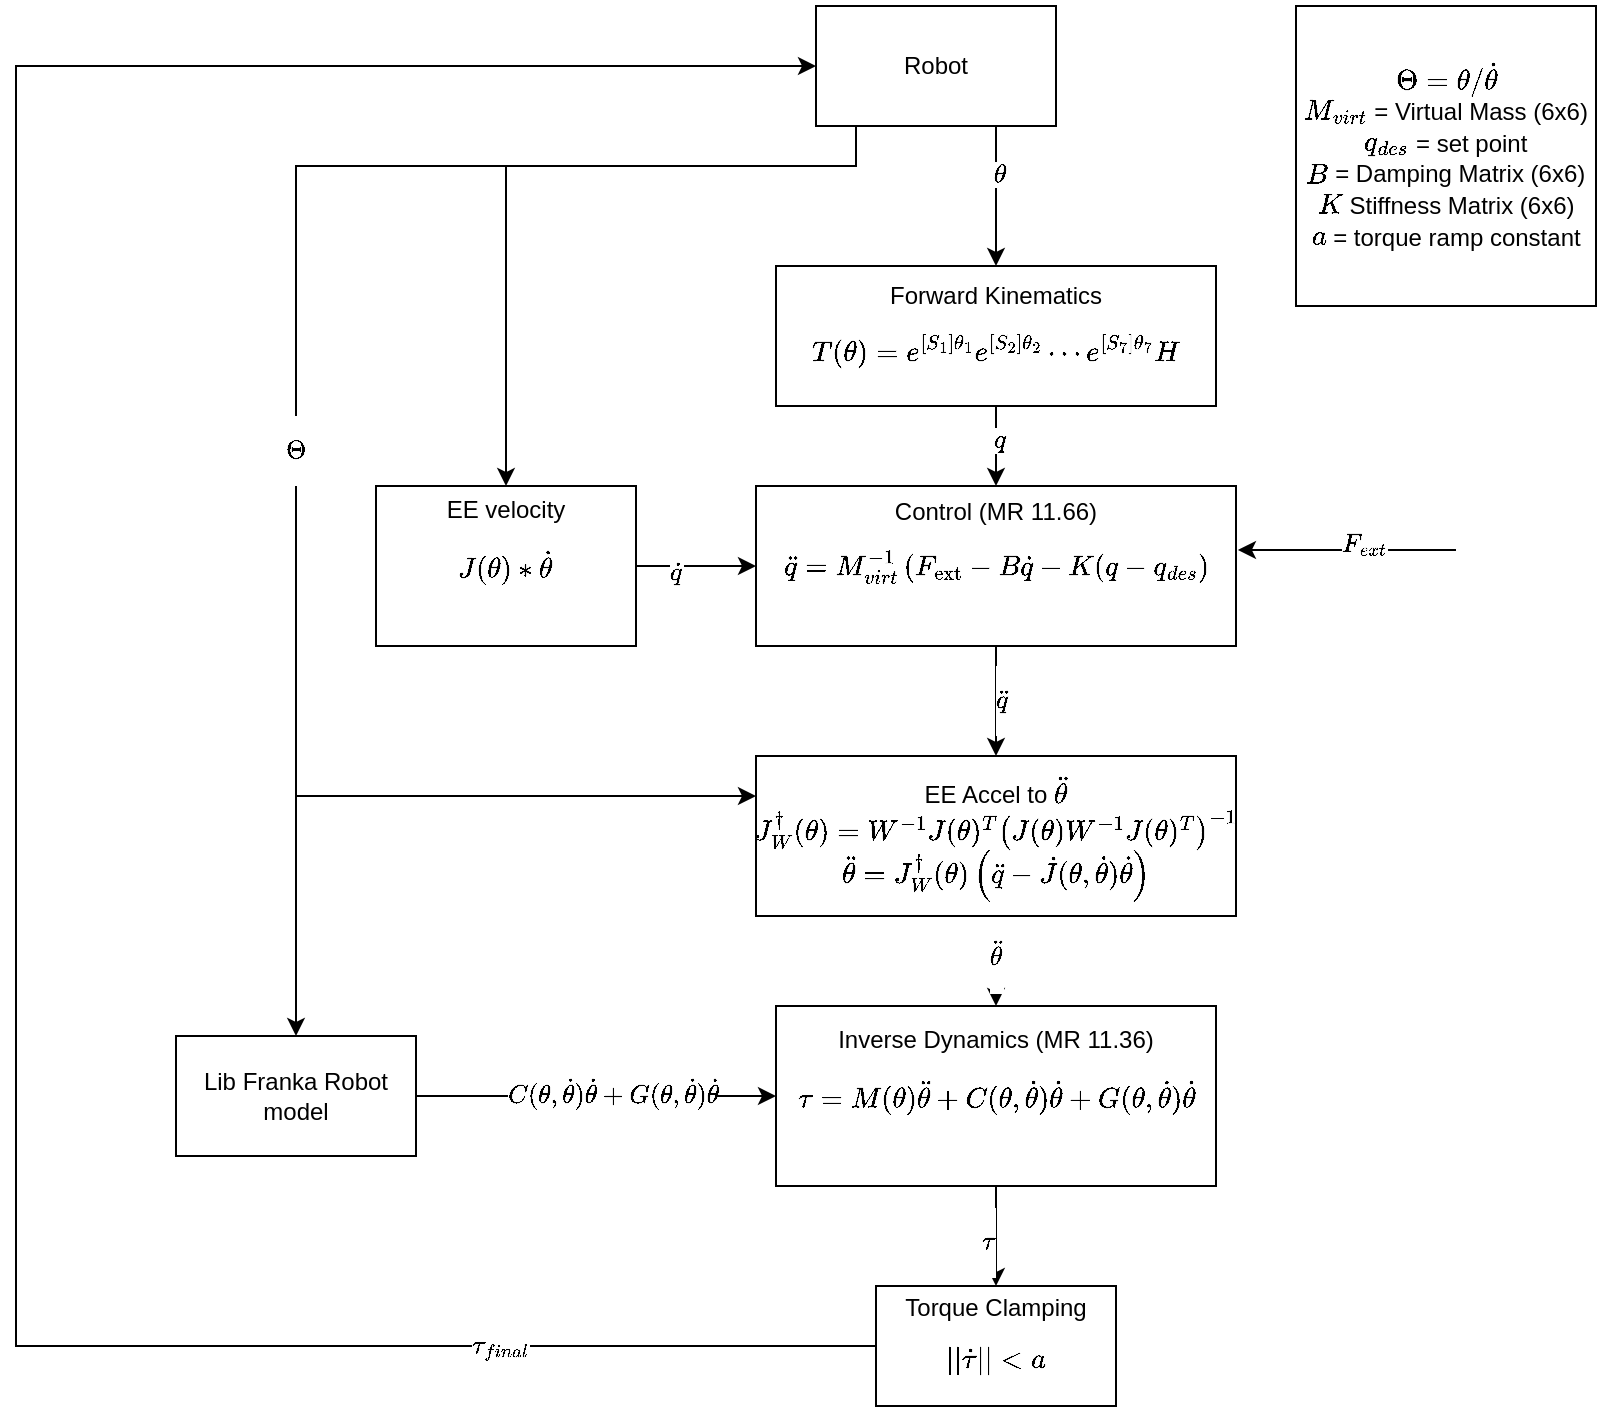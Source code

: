 <mxfile version="27.2.0">
  <diagram name="Page-1" id="zEqlK7t6ldvu853xDJui">
    <mxGraphModel dx="1360" dy="765" grid="1" gridSize="10" guides="1" tooltips="1" connect="1" arrows="1" fold="1" page="1" pageScale="1" pageWidth="850" pageHeight="1100" math="1" shadow="0">
      <root>
        <mxCell id="0" />
        <mxCell id="1" parent="0" />
        <mxCell id="jYTH6Jz3JsOvPJAKBcka-1" value="&lt;div&gt;Robot&lt;/div&gt;" style="rounded=0;whiteSpace=wrap;html=1;" parent="1" vertex="1">
          <mxGeometry x="440" y="20" width="120" height="60" as="geometry" />
        </mxCell>
        <mxCell id="jYTH6Jz3JsOvPJAKBcka-69" style="edgeStyle=orthogonalEdgeStyle;rounded=0;orthogonalLoop=1;jettySize=auto;html=1;exitX=0.5;exitY=1;exitDx=0;exitDy=0;entryX=0.5;entryY=0;entryDx=0;entryDy=0;" parent="1" source="jYTH6Jz3JsOvPJAKBcka-4" target="jYTH6Jz3JsOvPJAKBcka-5" edge="1">
          <mxGeometry relative="1" as="geometry" />
        </mxCell>
        <mxCell id="jYTH6Jz3JsOvPJAKBcka-70" value="$$\tau$$" style="edgeLabel;html=1;align=center;verticalAlign=middle;resizable=0;points=[];" parent="jYTH6Jz3JsOvPJAKBcka-69" vertex="1" connectable="0">
          <mxGeometry x="0.12" y="-4" relative="1" as="geometry">
            <mxPoint as="offset" />
          </mxGeometry>
        </mxCell>
        <mxCell id="jYTH6Jz3JsOvPJAKBcka-4" value="&lt;div&gt;Inverse Dynamics (MR 11.36)&lt;/div&gt;&lt;div&gt;$$\tau = M(\theta)\ddot{\theta} + C(\theta, \dot{\theta})\dot{\theta} + G(\theta, \dot{\theta})\dot{\theta}$$&lt;br&gt;&lt;/div&gt;" style="rounded=0;whiteSpace=wrap;html=1;" parent="1" vertex="1">
          <mxGeometry x="420" y="520" width="220" height="90" as="geometry" />
        </mxCell>
        <mxCell id="jYTH6Jz3JsOvPJAKBcka-73" style="edgeStyle=orthogonalEdgeStyle;rounded=0;orthogonalLoop=1;jettySize=auto;html=1;exitX=0;exitY=0.5;exitDx=0;exitDy=0;entryX=0;entryY=0.5;entryDx=0;entryDy=0;" parent="1" source="jYTH6Jz3JsOvPJAKBcka-5" target="jYTH6Jz3JsOvPJAKBcka-1" edge="1">
          <mxGeometry relative="1" as="geometry">
            <Array as="points">
              <mxPoint x="40" y="690" />
              <mxPoint x="40" y="50" />
            </Array>
          </mxGeometry>
        </mxCell>
        <mxCell id="jYTH6Jz3JsOvPJAKBcka-74" value="$$\tau_{final}$$" style="edgeLabel;html=1;align=center;verticalAlign=middle;resizable=0;points=[];" parent="jYTH6Jz3JsOvPJAKBcka-73" vertex="1" connectable="0">
          <mxGeometry x="-0.744" relative="1" as="geometry">
            <mxPoint as="offset" />
          </mxGeometry>
        </mxCell>
        <mxCell id="jYTH6Jz3JsOvPJAKBcka-5" value="&lt;div&gt;Torque Clamping&lt;/div&gt;$$||\dot\tau|| &amp;lt; a$$" style="rounded=0;whiteSpace=wrap;html=1;" parent="1" vertex="1">
          <mxGeometry x="470" y="660" width="120" height="60" as="geometry" />
        </mxCell>
        <mxCell id="jYTH6Jz3JsOvPJAKBcka-61" style="edgeStyle=orthogonalEdgeStyle;rounded=0;orthogonalLoop=1;jettySize=auto;html=1;exitX=0.5;exitY=1;exitDx=0;exitDy=0;entryX=0.5;entryY=0;entryDx=0;entryDy=0;" parent="1" source="jYTH6Jz3JsOvPJAKBcka-6" target="jYTH6Jz3JsOvPJAKBcka-4" edge="1">
          <mxGeometry relative="1" as="geometry" />
        </mxCell>
        <mxCell id="jYTH6Jz3JsOvPJAKBcka-62" value="$$\ddot{\theta}$$" style="edgeLabel;html=1;align=center;verticalAlign=middle;resizable=0;points=[];" parent="jYTH6Jz3JsOvPJAKBcka-61" vertex="1" connectable="0">
          <mxGeometry x="-0.156" relative="1" as="geometry">
            <mxPoint as="offset" />
          </mxGeometry>
        </mxCell>
        <mxCell id="jYTH6Jz3JsOvPJAKBcka-6" value="EE Accel to \(\ddot{\theta}\)&lt;br&gt;\(J^{\dagger}_W(\theta) = W^{-1} J(\theta)^T \left( J(\theta) W^{-1} J(\theta)^T \right)^{-1}\)&lt;br&gt;\(\ddot{\theta} =&amp;nbsp;J^{\dagger}_W(\theta) \left( \ddot{q} - \dot{J}(\theta, \dot{\theta}) \dot{\theta} \right)&lt;br&gt;\)" style="rounded=0;whiteSpace=wrap;html=1;" parent="1" vertex="1">
          <mxGeometry x="410" y="395" width="240" height="80" as="geometry" />
        </mxCell>
        <mxCell id="jYTH6Jz3JsOvPJAKBcka-20" style="edgeStyle=orthogonalEdgeStyle;rounded=0;orthogonalLoop=1;jettySize=auto;html=1;exitX=0.75;exitY=1;exitDx=0;exitDy=0;entryX=0.5;entryY=0;entryDx=0;entryDy=0;" parent="1" source="jYTH6Jz3JsOvPJAKBcka-1" target="jYTH6Jz3JsOvPJAKBcka-17" edge="1">
          <mxGeometry relative="1" as="geometry">
            <mxPoint x="520" y="80" as="sourcePoint" />
          </mxGeometry>
        </mxCell>
        <mxCell id="jYTH6Jz3JsOvPJAKBcka-21" value="\(\theta\)" style="edgeLabel;html=1;align=center;verticalAlign=middle;resizable=0;points=[];" parent="jYTH6Jz3JsOvPJAKBcka-20" vertex="1" connectable="0">
          <mxGeometry x="-0.333" y="2" relative="1" as="geometry">
            <mxPoint as="offset" />
          </mxGeometry>
        </mxCell>
        <mxCell id="jYTH6Jz3JsOvPJAKBcka-54" style="edgeStyle=orthogonalEdgeStyle;rounded=0;orthogonalLoop=1;jettySize=auto;html=1;exitX=0;exitY=1;exitDx=0;exitDy=0;entryX=0;entryY=0.25;entryDx=0;entryDy=0;" parent="1" target="jYTH6Jz3JsOvPJAKBcka-6" edge="1">
          <mxGeometry relative="1" as="geometry">
            <Array as="points">
              <mxPoint x="460" y="100" />
              <mxPoint x="180" y="100" />
              <mxPoint x="180" y="415" />
            </Array>
            <mxPoint x="460" y="80" as="sourcePoint" />
          </mxGeometry>
        </mxCell>
        <mxCell id="jYTH6Jz3JsOvPJAKBcka-56" value="$$\Theta$$" style="edgeLabel;html=1;align=center;verticalAlign=middle;resizable=0;points=[];" parent="jYTH6Jz3JsOvPJAKBcka-54" vertex="1" connectable="0">
          <mxGeometry x="0.046" relative="1" as="geometry">
            <mxPoint as="offset" />
          </mxGeometry>
        </mxCell>
        <mxCell id="jYTH6Jz3JsOvPJAKBcka-36" style="edgeStyle=orthogonalEdgeStyle;rounded=0;orthogonalLoop=1;jettySize=auto;html=1;exitX=0.5;exitY=1;exitDx=0;exitDy=0;entryX=0.5;entryY=0;entryDx=0;entryDy=0;" parent="1" source="jYTH6Jz3JsOvPJAKBcka-17" target="jYTH6Jz3JsOvPJAKBcka-18" edge="1">
          <mxGeometry relative="1" as="geometry" />
        </mxCell>
        <mxCell id="K6AiGifMPzE6-kjP8r4b-8" value="\(q\)" style="edgeLabel;html=1;align=center;verticalAlign=middle;resizable=0;points=[];" vertex="1" connectable="0" parent="jYTH6Jz3JsOvPJAKBcka-36">
          <mxGeometry x="-0.15" y="2" relative="1" as="geometry">
            <mxPoint as="offset" />
          </mxGeometry>
        </mxCell>
        <mxCell id="jYTH6Jz3JsOvPJAKBcka-17" value="Forward Kinematics&lt;br&gt;$$T(\theta) = e^{[S_1]\theta_1} e^{[S_2]\theta_2} \cdots e^{[S_7]\theta_7} H&lt;br&gt;$$" style="rounded=0;whiteSpace=wrap;html=1;" parent="1" vertex="1">
          <mxGeometry x="420" y="150" width="220" height="70" as="geometry" />
        </mxCell>
        <mxCell id="jYTH6Jz3JsOvPJAKBcka-48" style="edgeStyle=orthogonalEdgeStyle;rounded=0;orthogonalLoop=1;jettySize=auto;html=1;exitX=0.5;exitY=1;exitDx=0;exitDy=0;entryX=0.5;entryY=0;entryDx=0;entryDy=0;" parent="1" source="jYTH6Jz3JsOvPJAKBcka-18" target="jYTH6Jz3JsOvPJAKBcka-6" edge="1">
          <mxGeometry relative="1" as="geometry" />
        </mxCell>
        <mxCell id="jYTH6Jz3JsOvPJAKBcka-51" value="$$\ddot{q}$$" style="edgeLabel;html=1;align=center;verticalAlign=middle;resizable=0;points=[];" parent="jYTH6Jz3JsOvPJAKBcka-48" vertex="1" connectable="0">
          <mxGeometry x="-0.018" y="3" relative="1" as="geometry">
            <mxPoint as="offset" />
          </mxGeometry>
        </mxCell>
        <mxCell id="jYTH6Jz3JsOvPJAKBcka-18" value="&lt;div&gt;Control (MR 11.66)&lt;br&gt;&lt;/div&gt;&lt;div&gt;$$\ddot{q} = M_{virt}^{-1} \left( F_{\text{ext}} - B \dot{q} - K (q - q_{des} \right)&lt;br&gt;$$&lt;br&gt;&lt;/div&gt;" style="rounded=0;whiteSpace=wrap;html=1;" parent="1" vertex="1">
          <mxGeometry x="410" y="260" width="240" height="80" as="geometry" />
        </mxCell>
        <mxCell id="jYTH6Jz3JsOvPJAKBcka-19" value="&lt;div&gt;EE velocity&lt;/div&gt;&lt;div&gt;$$J(\theta) * \dot\theta$$&lt;br&gt;&lt;/div&gt;" style="rounded=0;whiteSpace=wrap;html=1;" parent="1" vertex="1">
          <mxGeometry x="220" y="260" width="130" height="80" as="geometry" />
        </mxCell>
        <mxCell id="jYTH6Jz3JsOvPJAKBcka-40" value="" style="endArrow=classic;html=1;rounded=0;entryX=1.004;entryY=0.4;entryDx=0;entryDy=0;entryPerimeter=0;" parent="1" target="jYTH6Jz3JsOvPJAKBcka-18" edge="1">
          <mxGeometry width="50" height="50" relative="1" as="geometry">
            <mxPoint x="760" y="292" as="sourcePoint" />
            <mxPoint x="450" y="370" as="targetPoint" />
          </mxGeometry>
        </mxCell>
        <mxCell id="jYTH6Jz3JsOvPJAKBcka-44" value="$$F_{ext}$$" style="edgeLabel;html=1;align=center;verticalAlign=middle;resizable=0;points=[];" parent="jYTH6Jz3JsOvPJAKBcka-40" vertex="1" connectable="0">
          <mxGeometry x="-0.154" y="-3" relative="1" as="geometry">
            <mxPoint as="offset" />
          </mxGeometry>
        </mxCell>
        <mxCell id="jYTH6Jz3JsOvPJAKBcka-66" style="edgeStyle=orthogonalEdgeStyle;rounded=0;orthogonalLoop=1;jettySize=auto;html=1;exitX=1;exitY=0.5;exitDx=0;exitDy=0;entryX=0;entryY=0.5;entryDx=0;entryDy=0;" parent="1" source="jYTH6Jz3JsOvPJAKBcka-63" target="jYTH6Jz3JsOvPJAKBcka-4" edge="1">
          <mxGeometry relative="1" as="geometry" />
        </mxCell>
        <mxCell id="jYTH6Jz3JsOvPJAKBcka-68" value="$$C(\theta, \dot{\theta})\dot{\theta} + G(\theta, \dot{\theta})\dot{\theta}$$" style="edgeLabel;html=1;align=center;verticalAlign=middle;resizable=0;points=[];" parent="jYTH6Jz3JsOvPJAKBcka-66" vertex="1" connectable="0">
          <mxGeometry x="0.086" y="2" relative="1" as="geometry">
            <mxPoint as="offset" />
          </mxGeometry>
        </mxCell>
        <mxCell id="jYTH6Jz3JsOvPJAKBcka-63" value="Lib Franka Robot model" style="rounded=0;whiteSpace=wrap;html=1;" parent="1" vertex="1">
          <mxGeometry x="120" y="535" width="120" height="60" as="geometry" />
        </mxCell>
        <mxCell id="K6AiGifMPzE6-kjP8r4b-1" value="&lt;div style=&quot;line-height: 130%;&quot;&gt;\(\Theta = \theta/\dot{\theta}\)&lt;br&gt;\(M_{virt}\) = Virtual Mass (6x6)&lt;br&gt;\(q_{des}\) = set point&lt;br&gt;\(B\) = Damping Matrix (6x6)&lt;br&gt;\(K\) Stiffness Matrix (6x6)&lt;br&gt;\(a\) = torque ramp constant&lt;br&gt;&lt;/div&gt;" style="rounded=0;whiteSpace=wrap;html=1;" vertex="1" parent="1">
          <mxGeometry x="680" y="20" width="150" height="150" as="geometry" />
        </mxCell>
        <mxCell id="K6AiGifMPzE6-kjP8r4b-9" value="" style="endArrow=classic;html=1;rounded=0;entryX=0.5;entryY=0;entryDx=0;entryDy=0;" edge="1" parent="1" target="jYTH6Jz3JsOvPJAKBcka-19">
          <mxGeometry width="50" height="50" relative="1" as="geometry">
            <mxPoint x="285" y="100" as="sourcePoint" />
            <mxPoint x="450" y="350" as="targetPoint" />
          </mxGeometry>
        </mxCell>
        <mxCell id="K6AiGifMPzE6-kjP8r4b-11" value="" style="endArrow=classic;html=1;rounded=0;entryX=0.5;entryY=0;entryDx=0;entryDy=0;" edge="1" parent="1" target="jYTH6Jz3JsOvPJAKBcka-63">
          <mxGeometry width="50" height="50" relative="1" as="geometry">
            <mxPoint x="180" y="410" as="sourcePoint" />
            <mxPoint x="450" y="350" as="targetPoint" />
          </mxGeometry>
        </mxCell>
        <mxCell id="K6AiGifMPzE6-kjP8r4b-17" value="" style="endArrow=classic;html=1;rounded=0;entryX=0;entryY=0.5;entryDx=0;entryDy=0;exitX=1;exitY=0.5;exitDx=0;exitDy=0;" edge="1" parent="1" source="jYTH6Jz3JsOvPJAKBcka-19" target="jYTH6Jz3JsOvPJAKBcka-18">
          <mxGeometry width="50" height="50" relative="1" as="geometry">
            <mxPoint x="400" y="430" as="sourcePoint" />
            <mxPoint x="450" y="380" as="targetPoint" />
          </mxGeometry>
        </mxCell>
        <mxCell id="K6AiGifMPzE6-kjP8r4b-18" value="\(\dot{q}\)" style="edgeLabel;html=1;align=center;verticalAlign=middle;resizable=0;points=[];" vertex="1" connectable="0" parent="K6AiGifMPzE6-kjP8r4b-17">
          <mxGeometry x="-0.333" y="-3" relative="1" as="geometry">
            <mxPoint as="offset" />
          </mxGeometry>
        </mxCell>
      </root>
    </mxGraphModel>
  </diagram>
</mxfile>
